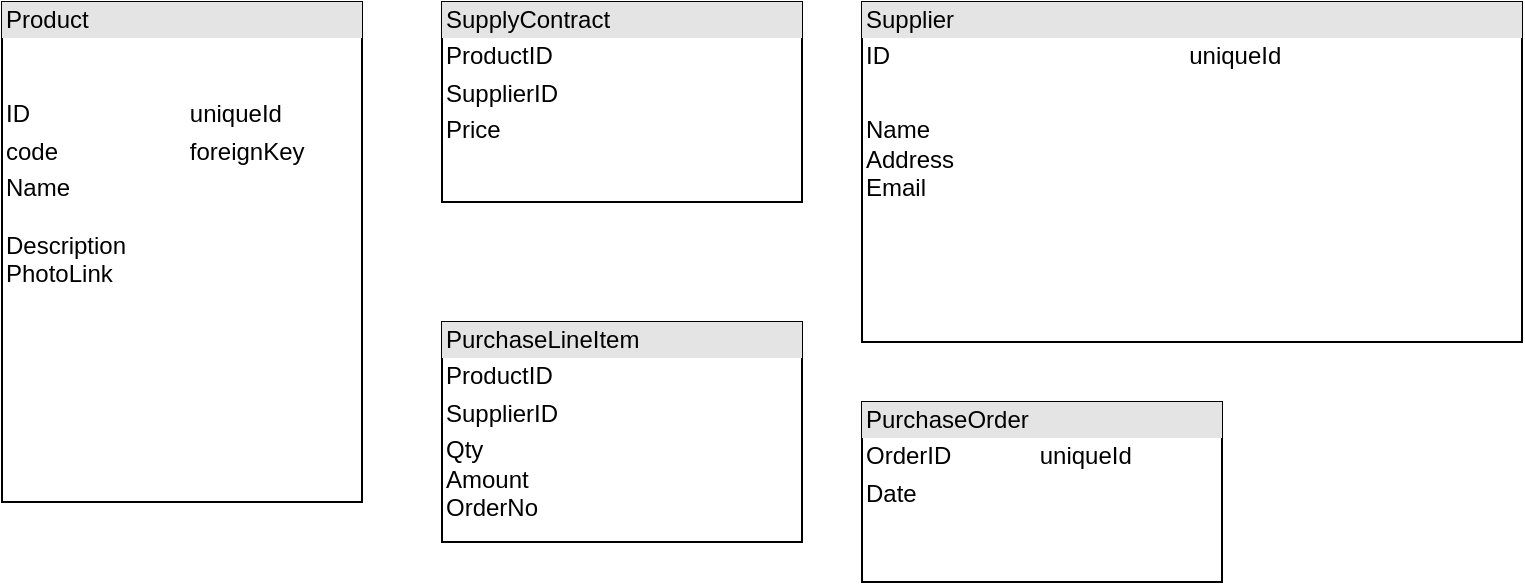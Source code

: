 <mxfile version="17.1.3" type="github">
  <diagram name="Page-1" id="9f46799a-70d6-7492-0946-bef42562c5a5">
    <mxGraphModel dx="1038" dy="521" grid="1" gridSize="10" guides="1" tooltips="1" connect="1" arrows="1" fold="1" page="1" pageScale="1" pageWidth="1100" pageHeight="850" background="none" math="0" shadow="0">
      <root>
        <mxCell id="0" />
        <mxCell id="1" parent="0" />
        <mxCell id="PkXvT1X1xHc4DgI4aWqi-1" value="&lt;div style=&quot;box-sizing: border-box ; width: 100% ; background: #e4e4e4 ; padding: 2px&quot;&gt;Product&lt;/div&gt;&lt;br&gt;&lt;br&gt;&lt;table style=&quot;width: 100% ; font-size: 1em&quot; cellpadding=&quot;2&quot; cellspacing=&quot;0&quot;&gt;&lt;tbody&gt;&lt;tr&gt;&lt;td&gt;ID&lt;/td&gt;&lt;td&gt;uniqueId&lt;/td&gt;&lt;/tr&gt;&lt;tr&gt;&lt;td&gt;code&lt;/td&gt;&lt;td&gt;foreignKey&lt;/td&gt;&lt;/tr&gt;&lt;tr&gt;&lt;td&gt;Name&lt;br&gt;&lt;br&gt;Description&lt;br&gt;PhotoLink&lt;br&gt;&lt;br&gt;&lt;br&gt;&lt;br&gt;&lt;br&gt;&lt;/td&gt;&lt;td&gt;&lt;br&gt;&lt;br&gt;&lt;/td&gt;&lt;/tr&gt;&lt;/tbody&gt;&lt;/table&gt;" style="verticalAlign=top;align=left;overflow=fill;html=1;" vertex="1" parent="1">
          <mxGeometry x="30" y="40" width="180" height="250" as="geometry" />
        </mxCell>
        <mxCell id="PkXvT1X1xHc4DgI4aWqi-2" value="&lt;div style=&quot;box-sizing: border-box ; width: 100% ; background: #e4e4e4 ; padding: 2px&quot;&gt;Supplier&lt;/div&gt;&lt;table style=&quot;width: 100% ; font-size: 1em&quot; cellpadding=&quot;2&quot; cellspacing=&quot;0&quot;&gt;&lt;tbody&gt;&lt;tr&gt;&lt;td&gt;ID&lt;/td&gt;&lt;td&gt;uniqueId&lt;/td&gt;&lt;/tr&gt;&lt;tr&gt;&lt;td&gt;&lt;br&gt;&lt;/td&gt;&lt;td&gt;&lt;br&gt;&lt;/td&gt;&lt;/tr&gt;&lt;tr&gt;&lt;td&gt;Name&lt;br&gt;Address&lt;br&gt;Email&lt;br&gt;&lt;br&gt;&lt;/td&gt;&lt;td&gt;&lt;br&gt;&lt;/td&gt;&lt;/tr&gt;&lt;/tbody&gt;&lt;/table&gt;" style="verticalAlign=top;align=left;overflow=fill;html=1;" vertex="1" parent="1">
          <mxGeometry x="460" y="40" width="330" height="170" as="geometry" />
        </mxCell>
        <mxCell id="PkXvT1X1xHc4DgI4aWqi-3" value="&lt;div style=&quot;box-sizing: border-box ; width: 100% ; background: #e4e4e4 ; padding: 2px&quot;&gt;SupplyContract&lt;/div&gt;&lt;table style=&quot;width: 100% ; font-size: 1em&quot; cellpadding=&quot;2&quot; cellspacing=&quot;0&quot;&gt;&lt;tbody&gt;&lt;tr&gt;&lt;td&gt;ProductID&lt;/td&gt;&lt;td&gt;&lt;br&gt;&lt;/td&gt;&lt;/tr&gt;&lt;tr&gt;&lt;td&gt;SupplierID&lt;/td&gt;&lt;td&gt;&lt;br&gt;&lt;/td&gt;&lt;/tr&gt;&lt;tr&gt;&lt;td&gt;Price&lt;span style=&quot;white-space: pre&quot;&gt;	&lt;/span&gt;&lt;/td&gt;&lt;td&gt;&lt;br&gt;&lt;/td&gt;&lt;/tr&gt;&lt;/tbody&gt;&lt;/table&gt;" style="verticalAlign=top;align=left;overflow=fill;html=1;" vertex="1" parent="1">
          <mxGeometry x="250" y="40" width="180" height="100" as="geometry" />
        </mxCell>
        <mxCell id="PkXvT1X1xHc4DgI4aWqi-4" value="&lt;div style=&quot;box-sizing: border-box ; width: 100% ; background: #e4e4e4 ; padding: 2px&quot;&gt;PurchaseLineItem&lt;/div&gt;&lt;table style=&quot;width: 100% ; font-size: 1em&quot; cellpadding=&quot;2&quot; cellspacing=&quot;0&quot;&gt;&lt;tbody&gt;&lt;tr&gt;&lt;td&gt;ProductID&lt;/td&gt;&lt;td&gt;&lt;br&gt;&lt;/td&gt;&lt;/tr&gt;&lt;tr&gt;&lt;td&gt;SupplierID&lt;/td&gt;&lt;td&gt;&lt;br&gt;&lt;/td&gt;&lt;/tr&gt;&lt;tr&gt;&lt;td&gt;Qty&lt;br&gt;Amount&lt;br&gt;OrderNo&lt;br&gt;&lt;br&gt;&lt;/td&gt;&lt;td&gt;&lt;br&gt;&lt;/td&gt;&lt;/tr&gt;&lt;/tbody&gt;&lt;/table&gt;" style="verticalAlign=top;align=left;overflow=fill;html=1;" vertex="1" parent="1">
          <mxGeometry x="250" y="200" width="180" height="110" as="geometry" />
        </mxCell>
        <mxCell id="PkXvT1X1xHc4DgI4aWqi-5" value="&lt;div style=&quot;box-sizing: border-box ; width: 100% ; background: #e4e4e4 ; padding: 2px&quot;&gt;PurchaseOrder&lt;/div&gt;&lt;table style=&quot;width: 100% ; font-size: 1em&quot; cellpadding=&quot;2&quot; cellspacing=&quot;0&quot;&gt;&lt;tbody&gt;&lt;tr&gt;&lt;td&gt;OrderID&lt;/td&gt;&lt;td&gt;uniqueId&lt;/td&gt;&lt;/tr&gt;&lt;tr&gt;&lt;td&gt;Date&lt;/td&gt;&lt;td&gt;&lt;br&gt;&lt;/td&gt;&lt;/tr&gt;&lt;tr&gt;&lt;td&gt;&lt;/td&gt;&lt;td&gt;&lt;br&gt;&lt;/td&gt;&lt;/tr&gt;&lt;/tbody&gt;&lt;/table&gt;" style="verticalAlign=top;align=left;overflow=fill;html=1;" vertex="1" parent="1">
          <mxGeometry x="460" y="240" width="180" height="90" as="geometry" />
        </mxCell>
      </root>
    </mxGraphModel>
  </diagram>
</mxfile>
